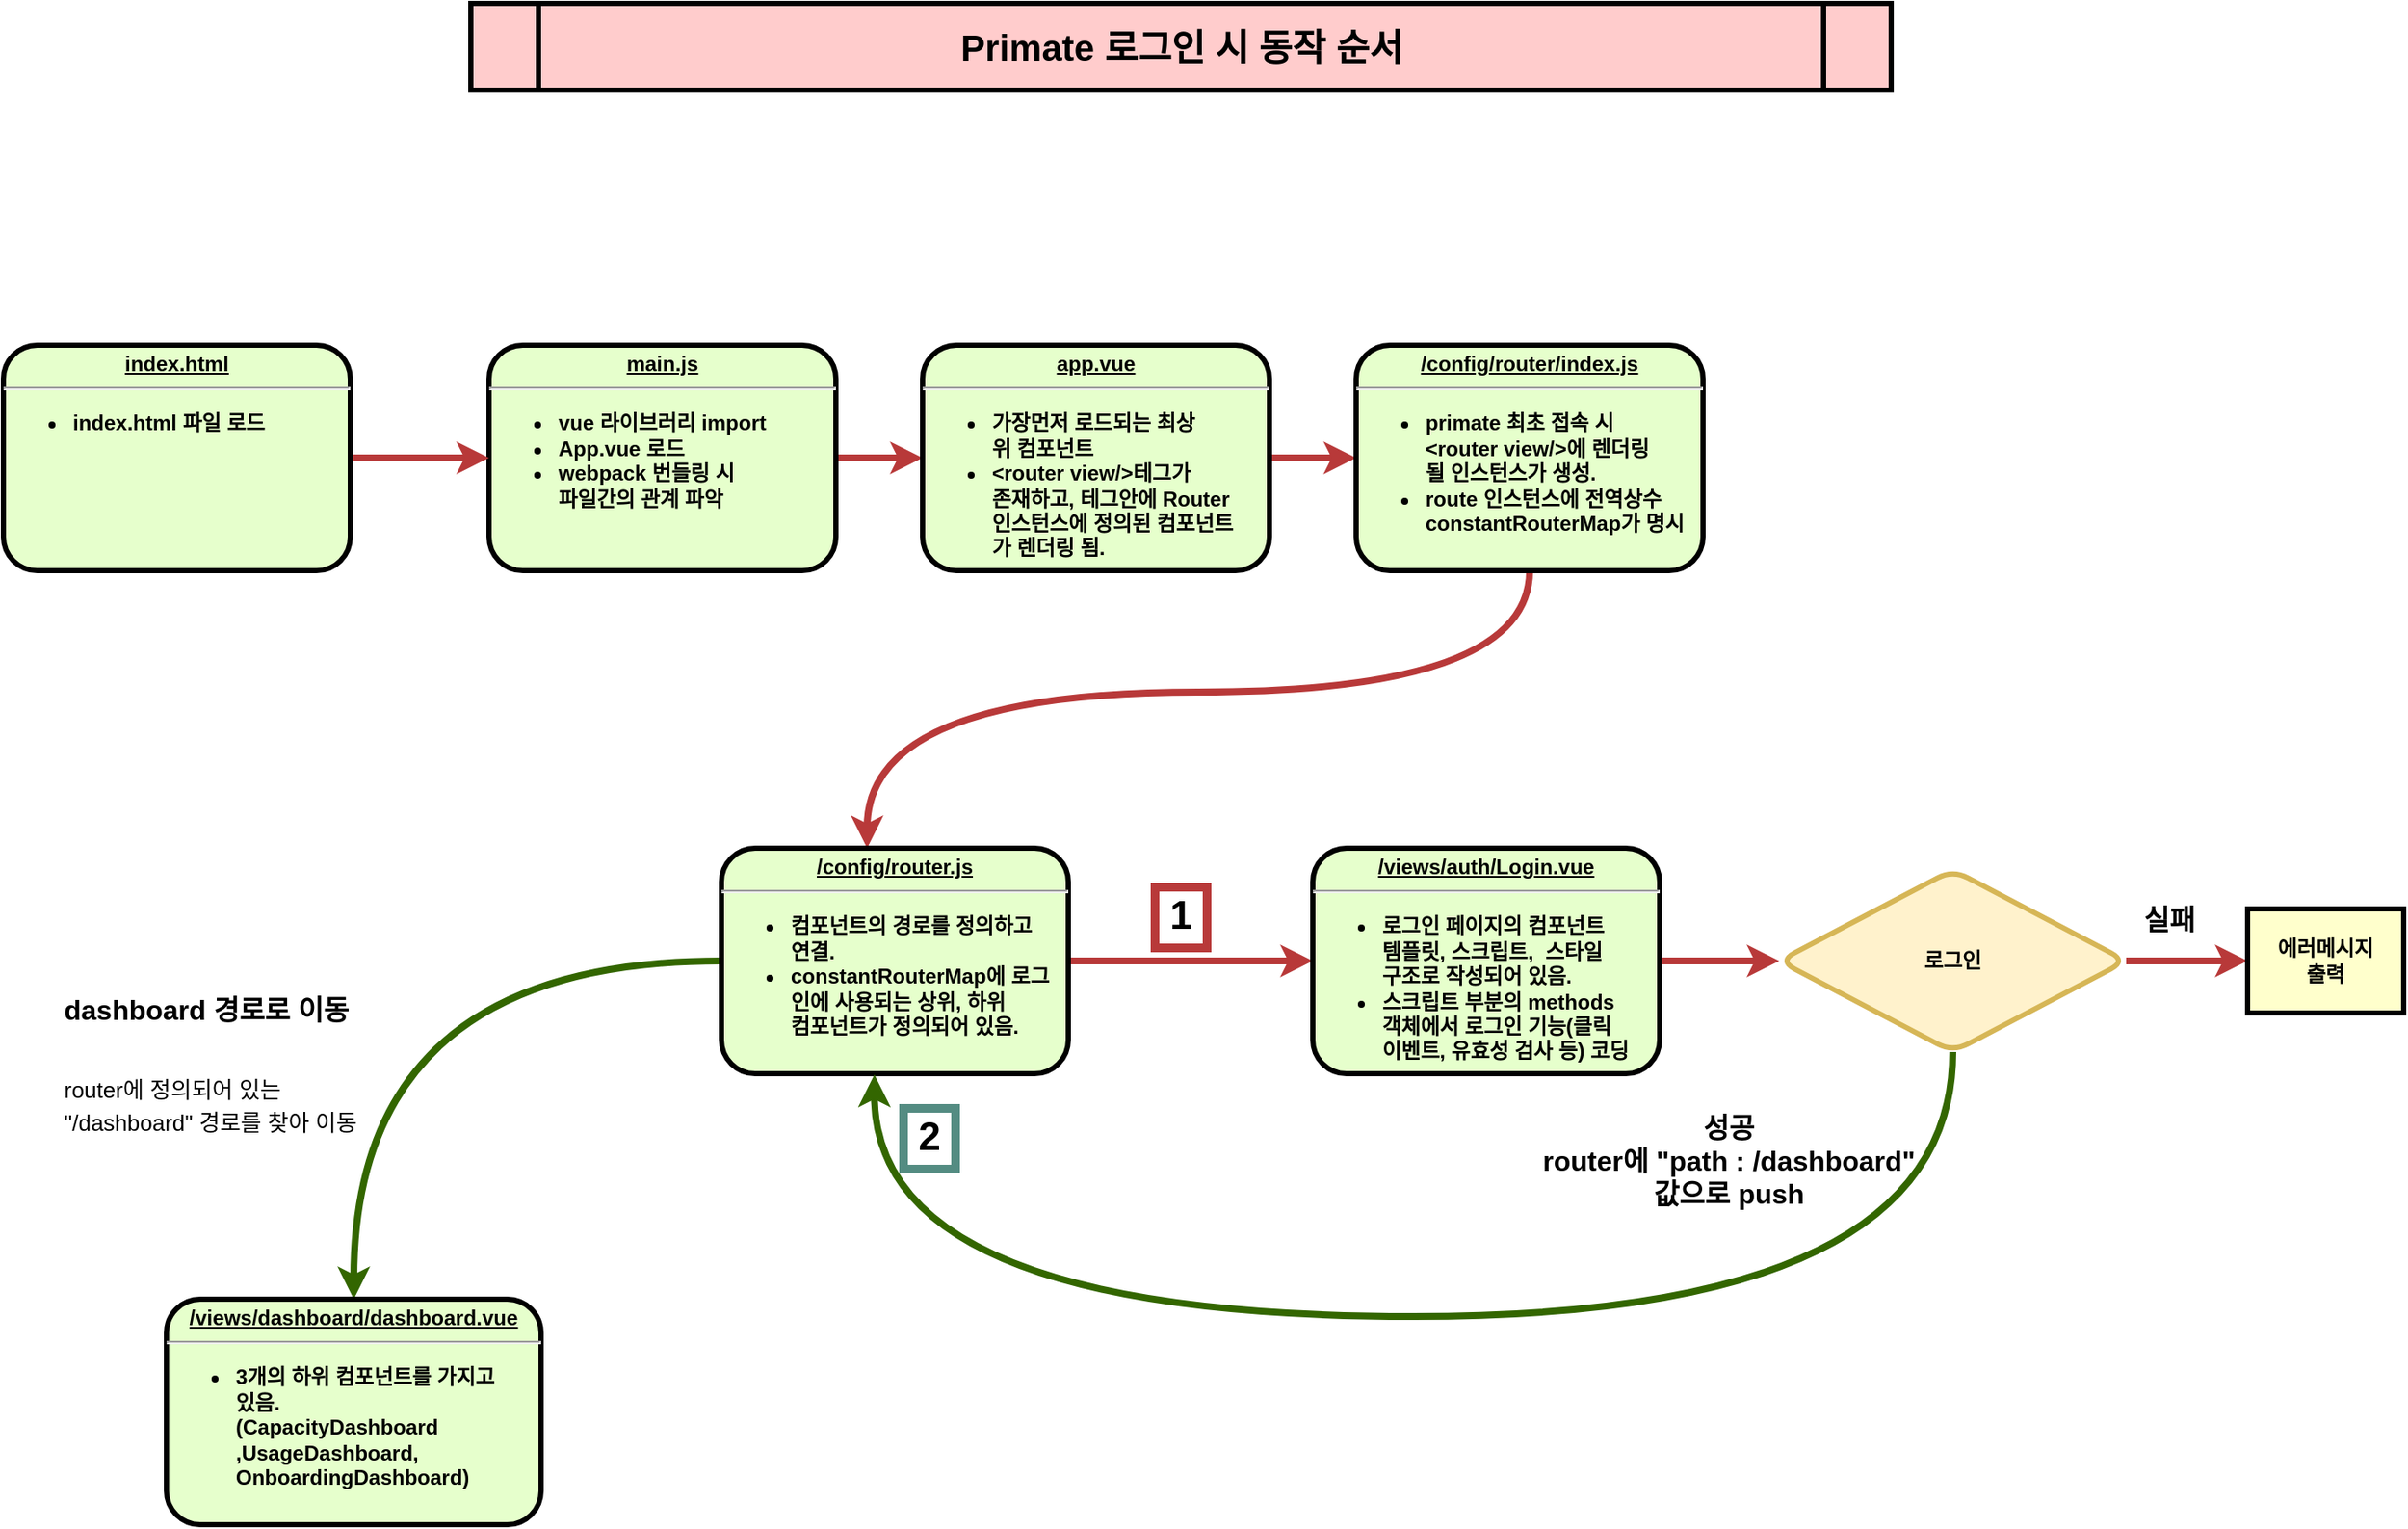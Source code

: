 <mxfile version="14.3.0" type="github">
  <diagram name="동작순서" id="c7558073-3199-34d8-9f00-42111426c3f3">
    <mxGraphModel dx="2261" dy="1524" grid="1" gridSize="10" guides="1" tooltips="1" connect="1" arrows="1" fold="1" page="1" pageScale="1" pageWidth="583" pageHeight="413" background="#ffffff" math="0" shadow="0">
      <root>
        <mxCell id="0" />
        <mxCell id="1" parent="0" />
        <mxCell id="OAEznw6mqqKNIluxj4d9-97" value="Primate 로그인 시 동작 순서" style="shape=process;whiteSpace=wrap;align=center;verticalAlign=middle;size=0.048;fontStyle=1;strokeWidth=3;fillColor=#FFCCCC;fontSize=21;" parent="1" vertex="1">
          <mxGeometry x="1035.5" y="180" width="819" height="50" as="geometry" />
        </mxCell>
        <mxCell id="OAEznw6mqqKNIluxj4d9-104" value="" style="edgeStyle=orthogonalEdgeStyle;rounded=1;orthogonalLoop=1;jettySize=auto;html=1;strokeColor=#B83939;strokeWidth=4;" parent="1" source="OAEznw6mqqKNIluxj4d9-99" target="OAEznw6mqqKNIluxj4d9-103" edge="1">
          <mxGeometry relative="1" as="geometry" />
        </mxCell>
        <mxCell id="OAEznw6mqqKNIluxj4d9-99" value="&lt;p style=&quot;margin: 0px ; margin-top: 4px ; text-align: center ; text-decoration: underline&quot;&gt;&lt;strong&gt;main.js&lt;/strong&gt;&lt;/p&gt;&lt;hr&gt;&lt;p style=&quot;margin: 0px ; margin-left: 8px&quot;&gt;&lt;/p&gt;&lt;ul&gt;&lt;li style=&quot;text-align: left&quot;&gt;vue 라이브러리 import&lt;/li&gt;&lt;li style=&quot;text-align: left&quot;&gt;App.vue 로드&lt;/li&gt;&lt;li style=&quot;text-align: left&quot;&gt;webpack 번들링 시&lt;br&gt;파일간의 관계 파악&lt;/li&gt;&lt;/ul&gt;&lt;p&gt;&lt;/p&gt;&lt;p style=&quot;margin: 0px ; margin-left: 8px&quot;&gt;&lt;br&gt;&lt;/p&gt;" style="verticalAlign=middle;align=center;overflow=fill;fontSize=12;fontFamily=Helvetica;html=1;rounded=1;fontStyle=1;strokeWidth=3;fillColor=#E6FFCC" parent="1" vertex="1">
          <mxGeometry x="1046" y="377" width="200" height="130" as="geometry" />
        </mxCell>
        <mxCell id="OAEznw6mqqKNIluxj4d9-106" value="" style="edgeStyle=orthogonalEdgeStyle;rounded=1;orthogonalLoop=1;jettySize=auto;html=1;strokeColor=#B83939;strokeWidth=4;" parent="1" source="OAEznw6mqqKNIluxj4d9-103" target="OAEznw6mqqKNIluxj4d9-105" edge="1">
          <mxGeometry relative="1" as="geometry" />
        </mxCell>
        <mxCell id="OAEznw6mqqKNIluxj4d9-103" value="&lt;p style=&quot;margin: 0px ; margin-top: 4px ; text-align: center ; text-decoration: underline&quot;&gt;app.vue&lt;/p&gt;&lt;hr&gt;&lt;p style=&quot;margin: 0px ; margin-left: 8px&quot;&gt;&lt;/p&gt;&lt;ul&gt;&lt;li style=&quot;text-align: left&quot;&gt;가장먼저 로드되는 최상&lt;br&gt;위 컴포넌트&lt;/li&gt;&lt;li style=&quot;text-align: left&quot;&gt;&amp;lt;router view/&amp;gt;테그가&lt;br&gt;존재하고, 테그안에 Router&lt;br&gt;인스턴스에 정의된 컴포넌트&lt;br&gt;가 렌더링 됨.&amp;nbsp;&lt;/li&gt;&lt;/ul&gt;" style="verticalAlign=middle;align=center;overflow=fill;fontSize=12;fontFamily=Helvetica;html=1;rounded=1;fontStyle=1;strokeWidth=3;fillColor=#E6FFCC" parent="1" vertex="1">
          <mxGeometry x="1296" y="377" width="200" height="130" as="geometry" />
        </mxCell>
        <mxCell id="xhCzv_lBvZcN_g1UsibR-97" value="" style="edgeStyle=orthogonalEdgeStyle;orthogonalLoop=1;jettySize=auto;html=1;strokeColor=#B83939;strokeWidth=4;curved=1;" parent="1" source="OAEznw6mqqKNIluxj4d9-105" target="xhCzv_lBvZcN_g1UsibR-96" edge="1">
          <mxGeometry relative="1" as="geometry">
            <Array as="points">
              <mxPoint x="1646" y="577" />
              <mxPoint x="1264" y="577" />
            </Array>
          </mxGeometry>
        </mxCell>
        <mxCell id="OAEznw6mqqKNIluxj4d9-105" value="&lt;p style=&quot;margin: 0px ; margin-top: 4px ; text-align: center ; text-decoration: underline&quot;&gt;&lt;strong&gt;/config/router/index.js&lt;/strong&gt;&lt;/p&gt;&lt;hr&gt;&lt;p style=&quot;margin: 0px ; margin-left: 8px&quot;&gt;&lt;/p&gt;&lt;ul&gt;&lt;li style=&quot;text-align: left&quot;&gt;primate 최초 접속 시&lt;br&gt;&amp;lt;router view/&amp;gt;에 렌더링&lt;br&gt;될 인스턴스가 생성.&lt;/li&gt;&lt;li style=&quot;text-align: left&quot;&gt;route 인스턴스에 전역상수 &lt;br&gt;constantRouterMap가 명시&lt;br&gt;&lt;/li&gt;&lt;/ul&gt;&lt;p&gt;&lt;/p&gt;&lt;p style=&quot;margin: 0px ; margin-left: 8px&quot;&gt;&lt;br&gt;&lt;/p&gt;" style="verticalAlign=middle;align=center;overflow=fill;fontSize=12;fontFamily=Helvetica;html=1;rounded=1;fontStyle=1;strokeWidth=3;fillColor=#E6FFCC" parent="1" vertex="1">
          <mxGeometry x="1546" y="377" width="200" height="130" as="geometry" />
        </mxCell>
        <mxCell id="xhCzv_lBvZcN_g1UsibR-101" value="" style="edgeStyle=orthogonalEdgeStyle;rounded=1;orthogonalLoop=1;jettySize=auto;html=1;strokeColor=#B83939;strokeWidth=4;" parent="1" source="xhCzv_lBvZcN_g1UsibR-96" target="xhCzv_lBvZcN_g1UsibR-100" edge="1">
          <mxGeometry relative="1" as="geometry" />
        </mxCell>
        <mxCell id="xhCzv_lBvZcN_g1UsibR-129" style="edgeStyle=orthogonalEdgeStyle;curved=1;orthogonalLoop=1;jettySize=auto;html=1;strokeWidth=4;fontSize=23;strokeColor=#336600;" parent="1" source="xhCzv_lBvZcN_g1UsibR-96" target="xhCzv_lBvZcN_g1UsibR-106" edge="1">
          <mxGeometry relative="1" as="geometry">
            <mxPoint x="1030" y="927" as="targetPoint" />
          </mxGeometry>
        </mxCell>
        <mxCell id="xhCzv_lBvZcN_g1UsibR-96" value="&lt;p style=&quot;margin: 0px ; margin-top: 4px ; text-align: center ; text-decoration: underline&quot;&gt;&lt;strong&gt;/config/router.js&lt;/strong&gt;&lt;/p&gt;&lt;hr&gt;&lt;p style=&quot;margin: 0px ; margin-left: 8px&quot;&gt;&lt;/p&gt;&lt;ul&gt;&lt;li style=&quot;text-align: left&quot;&gt;컴포넌트의 경로를 정의하고&lt;br&gt;연결.&lt;/li&gt;&lt;li style=&quot;text-align: left&quot;&gt;constantRouterMap에 로그&lt;br&gt;인에 사용되는 상위, 하위 &lt;br&gt;컴포넌트가 정의되어 있음.&lt;/li&gt;&lt;/ul&gt;" style="verticalAlign=middle;align=center;overflow=fill;fontSize=12;fontFamily=Helvetica;html=1;rounded=1;fontStyle=1;strokeWidth=3;fillColor=#E6FFCC" parent="1" vertex="1">
          <mxGeometry x="1180" y="667" width="200" height="130" as="geometry" />
        </mxCell>
        <mxCell id="xhCzv_lBvZcN_g1UsibR-103" value="" style="edgeStyle=orthogonalEdgeStyle;rounded=1;orthogonalLoop=1;jettySize=auto;html=1;strokeColor=#B83939;strokeWidth=4;" parent="1" source="xhCzv_lBvZcN_g1UsibR-100" target="xhCzv_lBvZcN_g1UsibR-102" edge="1">
          <mxGeometry relative="1" as="geometry" />
        </mxCell>
        <mxCell id="xhCzv_lBvZcN_g1UsibR-100" value="&lt;p style=&quot;margin: 4px 0px 0px ; text-align: center ; text-decoration: underline&quot;&gt;&lt;strong&gt;/views/auth/Login.vue&lt;/strong&gt;&lt;/p&gt;&lt;hr&gt;&lt;p style=&quot;margin: 0px ; margin-left: 8px&quot;&gt;&lt;/p&gt;&lt;ul&gt;&lt;li style=&quot;text-align: left&quot;&gt;로그인 페이지의 컴포넌트&lt;br&gt;템플릿, 스크립트,&amp;nbsp; 스타일&lt;br&gt;구조로 작성되어 있음.&lt;/li&gt;&lt;li style=&quot;text-align: left&quot;&gt;스크립트 부분의 methods&lt;br&gt;객체에서 로그인 기능(클릭&lt;br&gt;이벤트, 유효성 검사 등) 코딩&lt;br&gt;&lt;/li&gt;&lt;/ul&gt;" style="verticalAlign=middle;align=center;overflow=fill;fontSize=12;fontFamily=Helvetica;html=1;rounded=1;fontStyle=1;strokeWidth=3;fillColor=#E6FFCC" parent="1" vertex="1">
          <mxGeometry x="1521" y="667" width="200" height="130" as="geometry" />
        </mxCell>
        <mxCell id="xhCzv_lBvZcN_g1UsibR-112" value="" style="edgeStyle=orthogonalEdgeStyle;rounded=1;orthogonalLoop=1;jettySize=auto;html=1;strokeColor=#B83939;strokeWidth=4;" parent="1" source="xhCzv_lBvZcN_g1UsibR-102" target="xhCzv_lBvZcN_g1UsibR-111" edge="1">
          <mxGeometry relative="1" as="geometry" />
        </mxCell>
        <mxCell id="xhCzv_lBvZcN_g1UsibR-122" style="edgeStyle=orthogonalEdgeStyle;curved=1;orthogonalLoop=1;jettySize=auto;html=1;strokeWidth=4;entryX=0.441;entryY=1.004;entryDx=0;entryDy=0;entryPerimeter=0;strokeColor=#336600;" parent="1" source="xhCzv_lBvZcN_g1UsibR-102" target="xhCzv_lBvZcN_g1UsibR-96" edge="1">
          <mxGeometry relative="1" as="geometry">
            <mxPoint x="1890.0" y="947" as="targetPoint" />
            <Array as="points">
              <mxPoint x="1890" y="937" />
              <mxPoint x="1268" y="907" />
            </Array>
          </mxGeometry>
        </mxCell>
        <mxCell id="xhCzv_lBvZcN_g1UsibR-102" value="로그인" style="rhombus;whiteSpace=wrap;html=1;rounded=1;fontStyle=1;strokeWidth=3;fillColor=#fff2cc;strokeColor=#d6b656;" parent="1" vertex="1">
          <mxGeometry x="1790" y="679.5" width="200" height="105" as="geometry" />
        </mxCell>
        <mxCell id="xhCzv_lBvZcN_g1UsibR-106" value="&lt;p style=&quot;margin: 4px 0px 0px ; text-align: center ; text-decoration: underline&quot;&gt;&lt;strong&gt;/views/dashboard/dashboard.vue&lt;/strong&gt;&lt;/p&gt;&lt;hr&gt;&lt;p style=&quot;margin: 0px ; margin-left: 8px&quot;&gt;&lt;/p&gt;&lt;ul&gt;&lt;li&gt;&lt;div style=&quot;text-align: left&quot;&gt;3개의 하위 컴포넌트를 가지고&amp;nbsp;&lt;br&gt;있음. &lt;br&gt;(&lt;span&gt;CapacityDashboard&lt;/span&gt;&lt;/div&gt;&lt;div style=&quot;text-align: left&quot;&gt;,UsageDashboard,&amp;nbsp;&lt;/div&gt;&lt;div style=&quot;text-align: left&quot;&gt;OnboardingDashboard)&lt;/div&gt;&lt;/li&gt;&lt;/ul&gt;" style="verticalAlign=middle;align=center;overflow=fill;fontSize=12;fontFamily=Helvetica;html=1;rounded=1;fontStyle=1;strokeWidth=3;fillColor=#E6FFCC" parent="1" vertex="1">
          <mxGeometry x="860" y="927" width="216" height="130" as="geometry" />
        </mxCell>
        <mxCell id="xhCzv_lBvZcN_g1UsibR-109" value="성공&#xa;router에 &quot;path : /dashboard&quot;&#xa;값으로 push" style="text;spacingTop=-5;align=center;fontStyle=1;fontSize=16;" parent="1" vertex="1">
          <mxGeometry x="1746.0" y="817" width="30" height="20" as="geometry" />
        </mxCell>
        <mxCell id="xhCzv_lBvZcN_g1UsibR-110" value="실패" style="text;spacingTop=-5;align=center;fontStyle=1;fontSize=16;" parent="1" vertex="1">
          <mxGeometry x="2000.0" y="697" width="30" height="20" as="geometry" />
        </mxCell>
        <mxCell id="xhCzv_lBvZcN_g1UsibR-111" value="에러메시지&#xa;출력" style="whiteSpace=wrap;align=center;verticalAlign=middle;fontStyle=1;strokeWidth=3;fillColor=#FFFFCC" parent="1" vertex="1">
          <mxGeometry x="2060" y="702" width="90" height="60" as="geometry" />
        </mxCell>
        <mxCell id="xhCzv_lBvZcN_g1UsibR-115" style="edgeStyle=orthogonalEdgeStyle;rounded=1;orthogonalLoop=1;jettySize=auto;html=1;exitX=1;exitY=0.5;exitDx=0;exitDy=0;strokeColor=#B83939;strokeWidth=4;" parent="1" source="xhCzv_lBvZcN_g1UsibR-113" target="OAEznw6mqqKNIluxj4d9-99" edge="1">
          <mxGeometry relative="1" as="geometry" />
        </mxCell>
        <mxCell id="xhCzv_lBvZcN_g1UsibR-113" value="&lt;p style=&quot;margin: 0px ; margin-top: 4px ; text-align: center ; text-decoration: underline&quot;&gt;&lt;strong&gt;index.html&lt;/strong&gt;&lt;/p&gt;&lt;hr&gt;&lt;p style=&quot;margin: 0px ; margin-left: 8px&quot;&gt;&lt;/p&gt;&lt;ul&gt;&lt;li style=&quot;text-align: left&quot;&gt;index.html 파일 로드&lt;br&gt;&lt;/li&gt;&lt;/ul&gt;&lt;p&gt;&lt;/p&gt;&lt;p style=&quot;margin: 0px ; margin-left: 8px&quot;&gt;&lt;br&gt;&lt;/p&gt;" style="verticalAlign=middle;align=center;overflow=fill;fontSize=12;fontFamily=Helvetica;html=1;rounded=1;fontStyle=1;strokeWidth=3;fillColor=#E6FFCC" parent="1" vertex="1">
          <mxGeometry x="766" y="377" width="200" height="130" as="geometry" />
        </mxCell>
        <mxCell id="xhCzv_lBvZcN_g1UsibR-125" value="1" style="text;spacingTop=-5;align=center;fontStyle=1;fontSize=23;strokeWidth=5;labelBorderColor=none;labelBackgroundColor=#ffffff;strokeColor=#B83939;" parent="1" vertex="1">
          <mxGeometry x="1430" y="689.5" width="30" height="35" as="geometry" />
        </mxCell>
        <mxCell id="xhCzv_lBvZcN_g1UsibR-128" value="2" style="text;spacingTop=-5;align=center;fontStyle=1;fontSize=23;strokeColor=#548C82;strokeWidth=5;labelBorderColor=none;labelBackgroundColor=#ffffff;" parent="1" vertex="1">
          <mxGeometry x="1285" y="817" width="30" height="35" as="geometry" />
        </mxCell>
        <mxCell id="xhCzv_lBvZcN_g1UsibR-130" style="edgeStyle=orthogonalEdgeStyle;curved=1;orthogonalLoop=1;jettySize=auto;html=1;exitX=0.5;exitY=1;exitDx=0;exitDy=0;strokeColor=#336600;strokeWidth=4;fontSize=16;" parent="1" source="xhCzv_lBvZcN_g1UsibR-109" target="xhCzv_lBvZcN_g1UsibR-109" edge="1">
          <mxGeometry relative="1" as="geometry" />
        </mxCell>
        <mxCell id="xhCzv_lBvZcN_g1UsibR-140" value="&lt;h1&gt;&lt;span style=&quot;font-size: 16px; text-align: center;&quot;&gt;dashboard 경로로 이동&lt;/span&gt;&lt;br style=&quot;padding: 0px; margin: 0px; font-size: 16px; text-align: center;&quot;&gt;&lt;/h1&gt;&lt;p&gt;&lt;font style=&quot;font-size: 13px&quot;&gt;router에 정의되어 있는 &quot;/dashboard&quot; 경로를 찾아 이동&lt;/font&gt;&lt;/p&gt;" style="text;html=1;strokeColor=none;spacing=5;spacingTop=-20;whiteSpace=wrap;overflow=hidden;rounded=0;labelBackgroundColor=none;fontSize=16;" parent="1" vertex="1">
          <mxGeometry x="796" y="724.5" width="190" height="110" as="geometry" />
        </mxCell>
      </root>
    </mxGraphModel>
  </diagram>
</mxfile>
